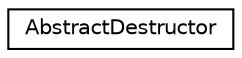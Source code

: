 digraph "Graphical Class Hierarchy"
{
  edge [fontname="Helvetica",fontsize="10",labelfontname="Helvetica",labelfontsize="10"];
  node [fontname="Helvetica",fontsize="10",shape=record];
  rankdir="LR";
  Node0 [label="AbstractDestructor",height=0.2,width=0.4,color="black", fillcolor="white", style="filled",URL="$class_abstract_destructor.html"];
}
